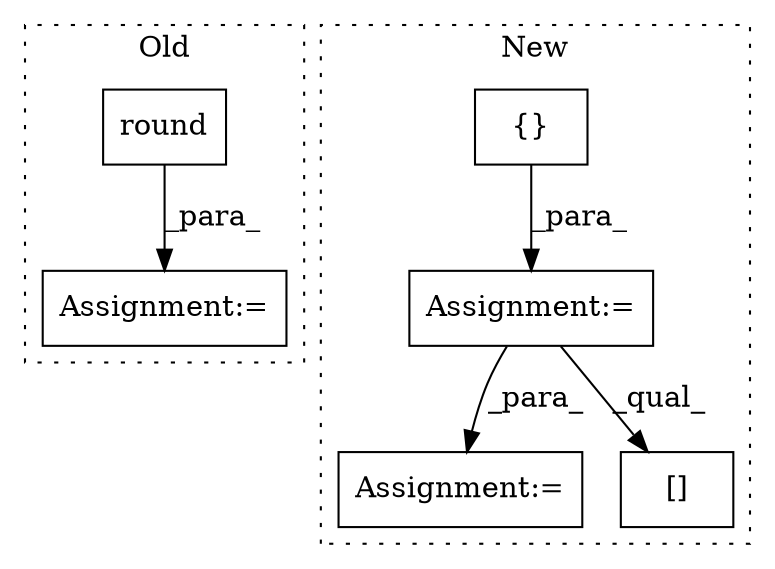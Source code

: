 digraph G {
subgraph cluster0 {
1 [label="round" a="32" s="1349,1358" l="6,1" shape="box"];
4 [label="Assignment:=" a="7" s="1331" l="12" shape="box"];
label = "Old";
style="dotted";
}
subgraph cluster1 {
2 [label="{}" a="4" s="1252,1261" l="1,1" shape="box"];
3 [label="Assignment:=" a="7" s="1650" l="24" shape="box"];
5 [label="Assignment:=" a="7" s="1169" l="103" shape="box"];
6 [label="[]" a="2" s="1106,1109" l="2,1" shape="box"];
label = "New";
style="dotted";
}
1 -> 4 [label="_para_"];
2 -> 5 [label="_para_"];
5 -> 3 [label="_para_"];
5 -> 6 [label="_qual_"];
}